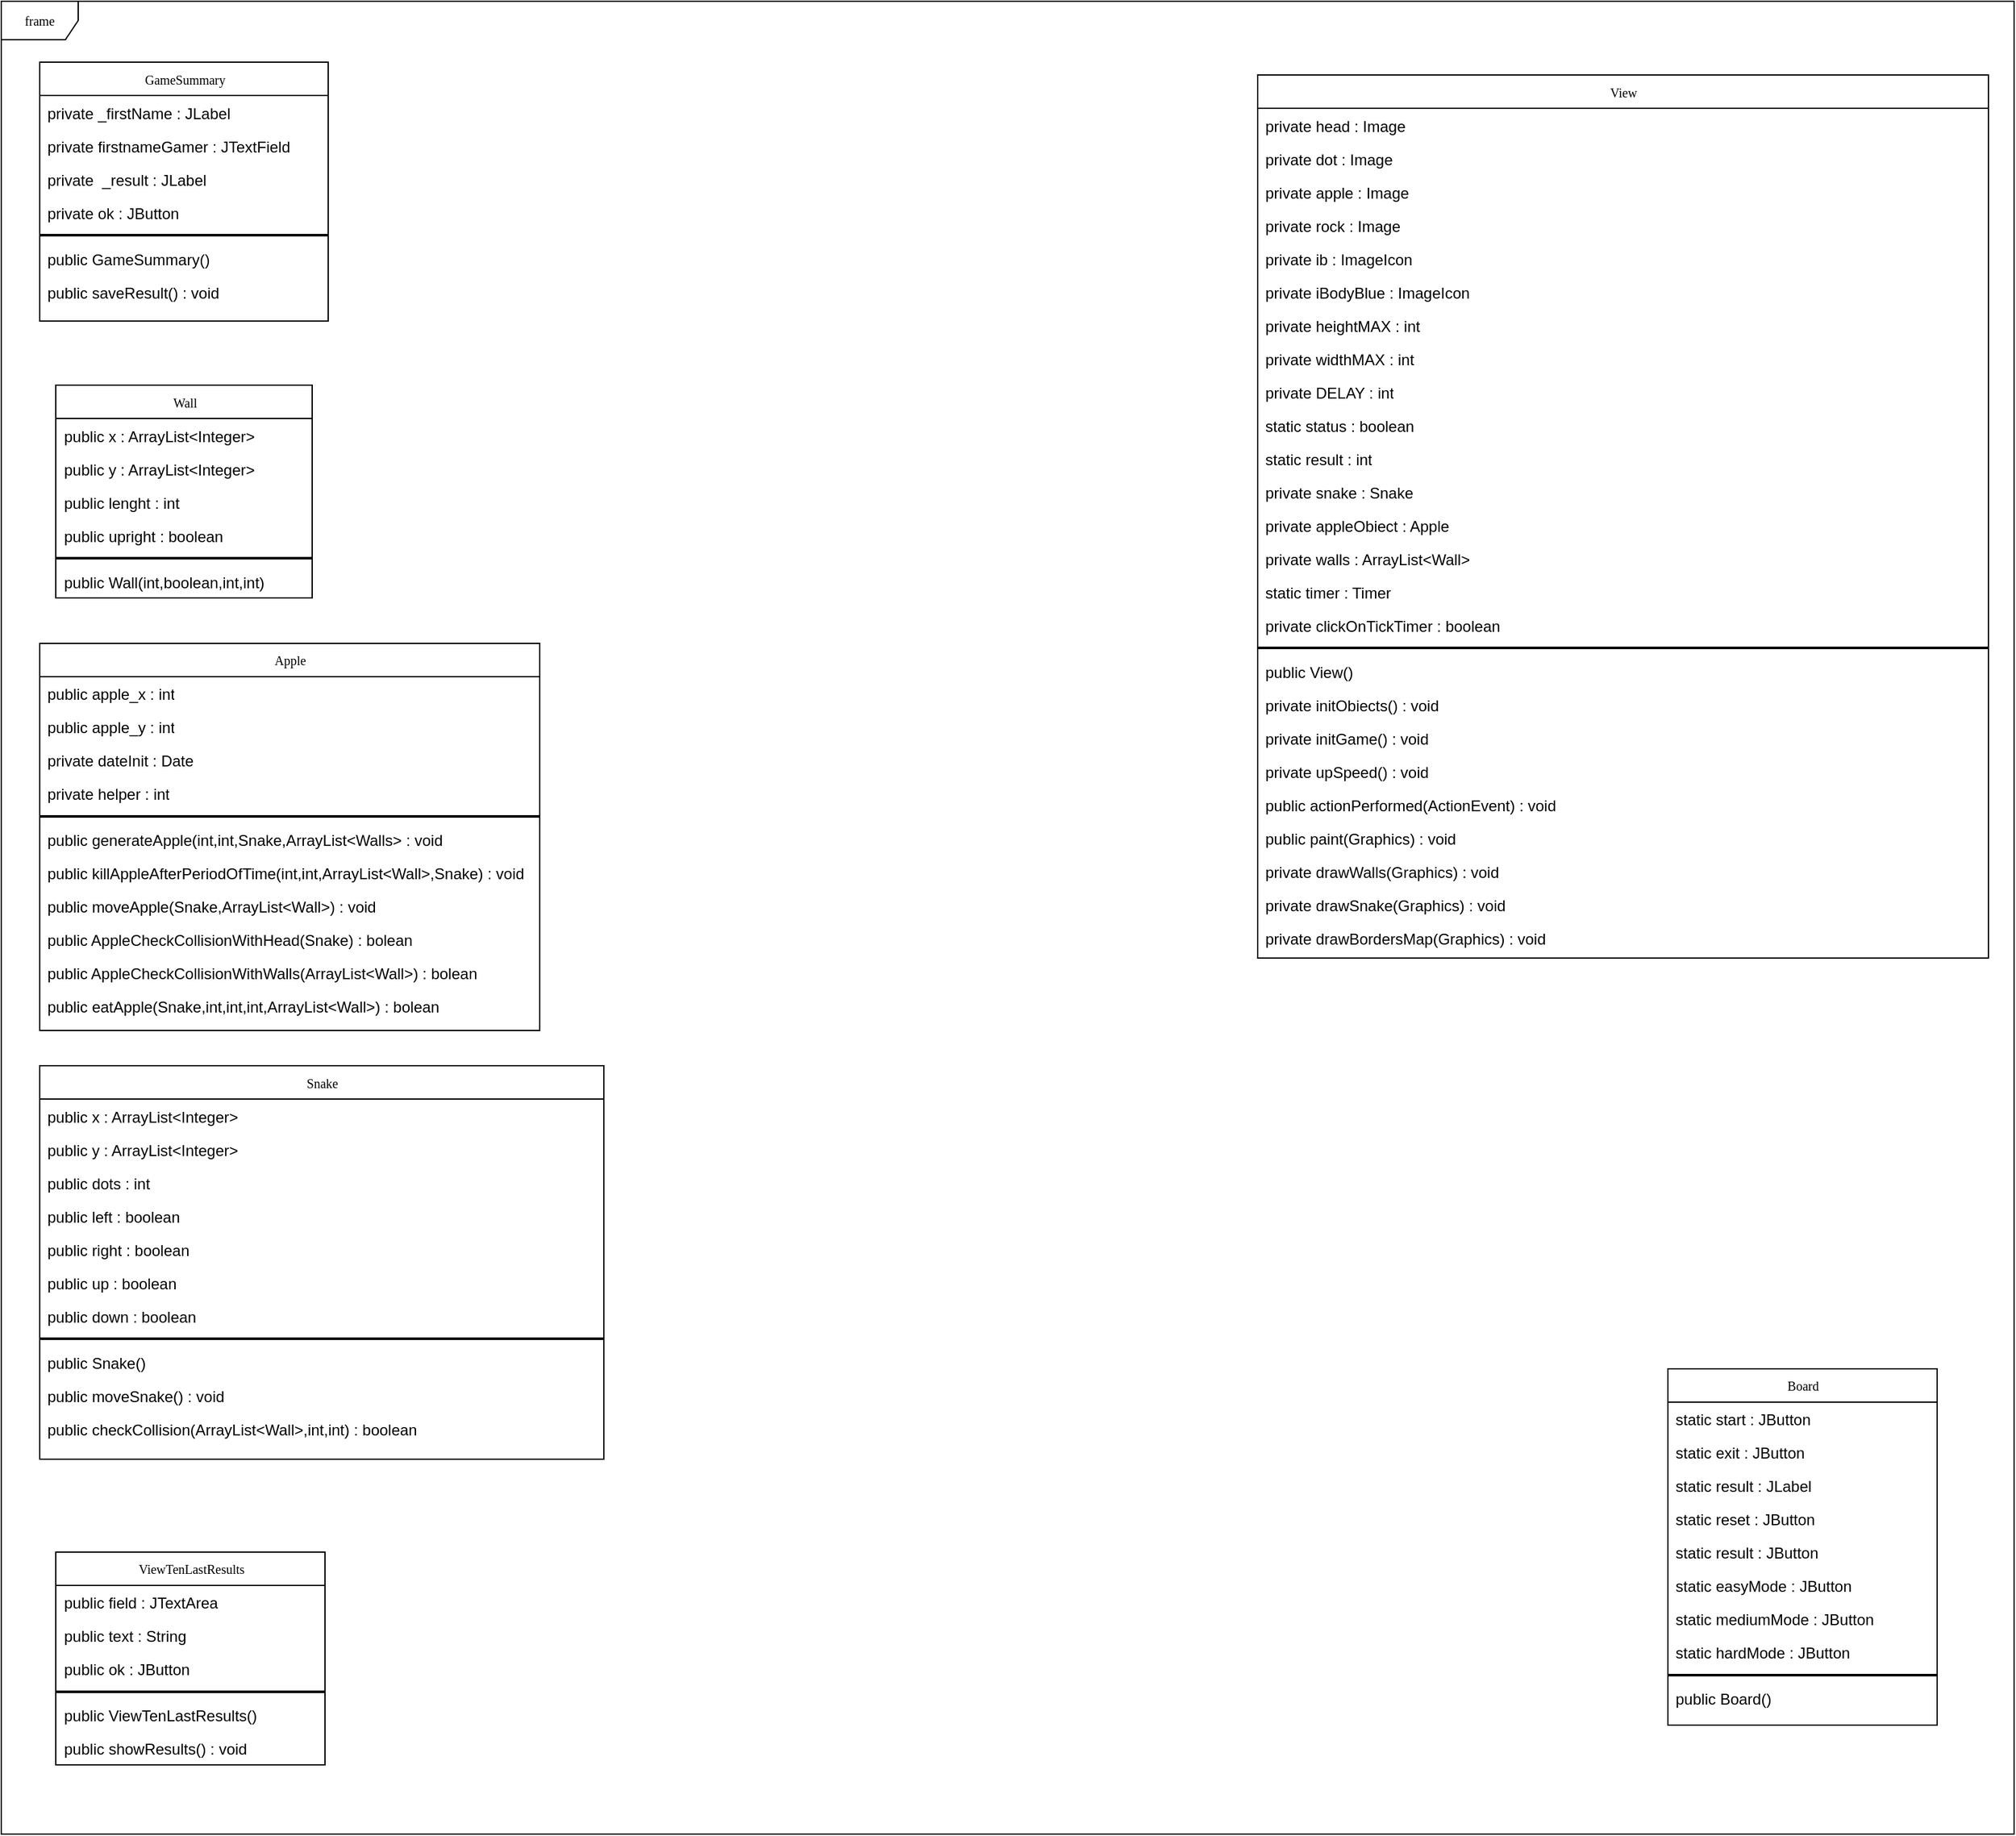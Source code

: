 <mxfile version="10.6.8" type="device"><diagram name="Page-1" id="c4acf3e9-155e-7222-9cf6-157b1a14988f"><mxGraphModel dx="1991" dy="2194" grid="1" gridSize="10" guides="1" tooltips="1" connect="1" arrows="1" fold="1" page="1" pageScale="1" pageWidth="850" pageHeight="1100" background="#ffffff" math="0" shadow="0"><root><mxCell id="0"/><mxCell id="1" parent="0"/><mxCell id="17acba5748e5396b-1" value="frame" style="shape=umlFrame;whiteSpace=wrap;html=1;rounded=0;shadow=0;comic=0;labelBackgroundColor=none;strokeColor=#000000;strokeWidth=1;fillColor=#ffffff;fontFamily=Verdana;fontSize=10;fontColor=#000000;align=center;" parent="1" vertex="1"><mxGeometry x="20" y="-350" width="1570" height="1430" as="geometry"/></mxCell><mxCell id="17acba5748e5396b-20" value="Wall" style="swimlane;html=1;fontStyle=0;childLayout=stackLayout;horizontal=1;startSize=26;fillColor=none;horizontalStack=0;resizeParent=1;resizeLast=0;collapsible=1;marginBottom=0;swimlaneFillColor=#ffffff;rounded=0;shadow=0;comic=0;labelBackgroundColor=none;strokeColor=#000000;strokeWidth=1;fontFamily=Verdana;fontSize=10;fontColor=#000000;align=center;" parent="1" vertex="1"><mxGeometry x="62.5" y="-50.5" width="200" height="166" as="geometry"/></mxCell><mxCell id="17acba5748e5396b-21" value="public x : ArrayList&amp;lt;Integer&amp;gt;" style="text;html=1;strokeColor=none;fillColor=none;align=left;verticalAlign=top;spacingLeft=4;spacingRight=4;whiteSpace=wrap;overflow=hidden;rotatable=0;points=[[0,0.5],[1,0.5]];portConstraint=eastwest;" parent="17acba5748e5396b-20" vertex="1"><mxGeometry y="26" width="200" height="26" as="geometry"/></mxCell><mxCell id="17acba5748e5396b-24" value="public y : ArrayList&amp;lt;Integer&amp;gt;" style="text;html=1;strokeColor=none;fillColor=none;align=left;verticalAlign=top;spacingLeft=4;spacingRight=4;whiteSpace=wrap;overflow=hidden;rotatable=0;points=[[0,0.5],[1,0.5]];portConstraint=eastwest;" parent="17acba5748e5396b-20" vertex="1"><mxGeometry y="52" width="200" height="26" as="geometry"/></mxCell><mxCell id="17acba5748e5396b-26" value="public lenght : int" style="text;html=1;strokeColor=none;fillColor=none;align=left;verticalAlign=top;spacingLeft=4;spacingRight=4;whiteSpace=wrap;overflow=hidden;rotatable=0;points=[[0,0.5],[1,0.5]];portConstraint=eastwest;" parent="17acba5748e5396b-20" vertex="1"><mxGeometry y="78" width="200" height="26" as="geometry"/></mxCell><mxCell id="h3f5ciRB-XoX4HQg3Um_-2" value="public upright : boolean" style="text;html=1;strokeColor=none;fillColor=none;align=left;verticalAlign=top;spacingLeft=4;spacingRight=4;whiteSpace=wrap;overflow=hidden;rotatable=0;points=[[0,0.5],[1,0.5]];portConstraint=eastwest;" vertex="1" parent="17acba5748e5396b-20"><mxGeometry y="104" width="200" height="26" as="geometry"/></mxCell><mxCell id="h3f5ciRB-XoX4HQg3Um_-7" value="" style="line;strokeWidth=2;html=1;" vertex="1" parent="17acba5748e5396b-20"><mxGeometry y="130" width="200" height="10" as="geometry"/></mxCell><mxCell id="h3f5ciRB-XoX4HQg3Um_-8" value="public Wall(int,boolean,int,int)" style="text;html=1;strokeColor=none;fillColor=none;align=left;verticalAlign=top;spacingLeft=4;spacingRight=4;whiteSpace=wrap;overflow=hidden;rotatable=0;points=[[0,0.5],[1,0.5]];portConstraint=eastwest;" vertex="1" parent="17acba5748e5396b-20"><mxGeometry y="140" width="200" height="26" as="geometry"/></mxCell><mxCell id="17acba5748e5396b-30" value="ViewTenLastResults" style="swimlane;html=1;fontStyle=0;childLayout=stackLayout;horizontal=1;startSize=26;fillColor=none;horizontalStack=0;resizeParent=1;resizeLast=0;collapsible=1;marginBottom=0;swimlaneFillColor=#ffffff;rounded=0;shadow=0;comic=0;labelBackgroundColor=none;strokeColor=#000000;strokeWidth=1;fontFamily=Verdana;fontSize=10;fontColor=#000000;align=center;" parent="1" vertex="1"><mxGeometry x="62.5" y="860" width="210" height="166" as="geometry"/></mxCell><mxCell id="17acba5748e5396b-31" value="public field : JTextArea" style="text;html=1;strokeColor=none;fillColor=none;align=left;verticalAlign=top;spacingLeft=4;spacingRight=4;whiteSpace=wrap;overflow=hidden;rotatable=0;points=[[0,0.5],[1,0.5]];portConstraint=eastwest;" parent="17acba5748e5396b-30" vertex="1"><mxGeometry y="26" width="210" height="26" as="geometry"/></mxCell><mxCell id="17acba5748e5396b-32" value="public text : String" style="text;html=1;strokeColor=none;fillColor=none;align=left;verticalAlign=top;spacingLeft=4;spacingRight=4;whiteSpace=wrap;overflow=hidden;rotatable=0;points=[[0,0.5],[1,0.5]];portConstraint=eastwest;" parent="17acba5748e5396b-30" vertex="1"><mxGeometry y="52" width="210" height="26" as="geometry"/></mxCell><mxCell id="17acba5748e5396b-33" value="public ok : JButton" style="text;html=1;strokeColor=none;fillColor=none;align=left;verticalAlign=top;spacingLeft=4;spacingRight=4;whiteSpace=wrap;overflow=hidden;rotatable=0;points=[[0,0.5],[1,0.5]];portConstraint=eastwest;" parent="17acba5748e5396b-30" vertex="1"><mxGeometry y="78" width="210" height="26" as="geometry"/></mxCell><mxCell id="h3f5ciRB-XoX4HQg3Um_-4" value="" style="line;strokeWidth=2;html=1;" vertex="1" parent="17acba5748e5396b-30"><mxGeometry y="104" width="210" height="10" as="geometry"/></mxCell><mxCell id="h3f5ciRB-XoX4HQg3Um_-5" value="public ViewTenLastResults()" style="text;html=1;strokeColor=none;fillColor=none;align=left;verticalAlign=top;spacingLeft=4;spacingRight=4;whiteSpace=wrap;overflow=hidden;rotatable=0;points=[[0,0.5],[1,0.5]];portConstraint=eastwest;" vertex="1" parent="17acba5748e5396b-30"><mxGeometry y="114" width="210" height="26" as="geometry"/></mxCell><mxCell id="h3f5ciRB-XoX4HQg3Um_-6" value="public showResults() : void" style="text;html=1;strokeColor=none;fillColor=none;align=left;verticalAlign=top;spacingLeft=4;spacingRight=4;whiteSpace=wrap;overflow=hidden;rotatable=0;points=[[0,0.5],[1,0.5]];portConstraint=eastwest;" vertex="1" parent="17acba5748e5396b-30"><mxGeometry y="140" width="210" height="26" as="geometry"/></mxCell><mxCell id="h3f5ciRB-XoX4HQg3Um_-9" value="GameSummary" style="swimlane;html=1;fontStyle=0;childLayout=stackLayout;horizontal=1;startSize=26;fillColor=none;horizontalStack=0;resizeParent=1;resizeLast=0;collapsible=1;marginBottom=0;swimlaneFillColor=#ffffff;rounded=0;shadow=0;comic=0;labelBackgroundColor=none;strokeColor=#000000;strokeWidth=1;fontFamily=Verdana;fontSize=10;fontColor=#000000;align=center;" vertex="1" parent="1"><mxGeometry x="50" y="-302.5" width="225" height="202" as="geometry"/></mxCell><mxCell id="h3f5ciRB-XoX4HQg3Um_-10" value="private _firstName : JLabel" style="text;html=1;strokeColor=none;fillColor=none;align=left;verticalAlign=top;spacingLeft=4;spacingRight=4;whiteSpace=wrap;overflow=hidden;rotatable=0;points=[[0,0.5],[1,0.5]];portConstraint=eastwest;" vertex="1" parent="h3f5ciRB-XoX4HQg3Um_-9"><mxGeometry y="26" width="225" height="26" as="geometry"/></mxCell><mxCell id="h3f5ciRB-XoX4HQg3Um_-11" value="private&amp;nbsp;firstnameGamer : JTextField" style="text;html=1;strokeColor=none;fillColor=none;align=left;verticalAlign=top;spacingLeft=4;spacingRight=4;whiteSpace=wrap;overflow=hidden;rotatable=0;points=[[0,0.5],[1,0.5]];portConstraint=eastwest;" vertex="1" parent="h3f5ciRB-XoX4HQg3Um_-9"><mxGeometry y="52" width="225" height="26" as="geometry"/></mxCell><mxCell id="h3f5ciRB-XoX4HQg3Um_-12" value="private&amp;nbsp; _result : JLabel" style="text;html=1;strokeColor=none;fillColor=none;align=left;verticalAlign=top;spacingLeft=4;spacingRight=4;whiteSpace=wrap;overflow=hidden;rotatable=0;points=[[0,0.5],[1,0.5]];portConstraint=eastwest;" vertex="1" parent="h3f5ciRB-XoX4HQg3Um_-9"><mxGeometry y="78" width="225" height="26" as="geometry"/></mxCell><mxCell id="h3f5ciRB-XoX4HQg3Um_-13" value="private&amp;nbsp;ok : JButton" style="text;html=1;strokeColor=none;fillColor=none;align=left;verticalAlign=top;spacingLeft=4;spacingRight=4;whiteSpace=wrap;overflow=hidden;rotatable=0;points=[[0,0.5],[1,0.5]];portConstraint=eastwest;" vertex="1" parent="h3f5ciRB-XoX4HQg3Um_-9"><mxGeometry y="104" width="225" height="26" as="geometry"/></mxCell><mxCell id="h3f5ciRB-XoX4HQg3Um_-14" value="" style="line;strokeWidth=2;html=1;" vertex="1" parent="h3f5ciRB-XoX4HQg3Um_-9"><mxGeometry y="130" width="225" height="10" as="geometry"/></mxCell><mxCell id="h3f5ciRB-XoX4HQg3Um_-15" value="public GameSummary()" style="text;html=1;strokeColor=none;fillColor=none;align=left;verticalAlign=top;spacingLeft=4;spacingRight=4;whiteSpace=wrap;overflow=hidden;rotatable=0;points=[[0,0.5],[1,0.5]];portConstraint=eastwest;" vertex="1" parent="h3f5ciRB-XoX4HQg3Um_-9"><mxGeometry y="140" width="225" height="26" as="geometry"/></mxCell><mxCell id="h3f5ciRB-XoX4HQg3Um_-16" value="public saveResult() : void" style="text;html=1;strokeColor=none;fillColor=none;align=left;verticalAlign=top;spacingLeft=4;spacingRight=4;whiteSpace=wrap;overflow=hidden;rotatable=0;points=[[0,0.5],[1,0.5]];portConstraint=eastwest;" vertex="1" parent="h3f5ciRB-XoX4HQg3Um_-9"><mxGeometry y="166" width="225" height="26" as="geometry"/></mxCell><mxCell id="h3f5ciRB-XoX4HQg3Um_-17" value="Apple" style="swimlane;html=1;fontStyle=0;childLayout=stackLayout;horizontal=1;startSize=26;fillColor=none;horizontalStack=0;resizeParent=1;resizeLast=0;collapsible=1;marginBottom=0;swimlaneFillColor=#ffffff;rounded=0;shadow=0;comic=0;labelBackgroundColor=none;strokeColor=#000000;strokeWidth=1;fontFamily=Verdana;fontSize=10;fontColor=#000000;align=center;" vertex="1" parent="1"><mxGeometry x="50" y="151" width="390" height="302" as="geometry"/></mxCell><mxCell id="h3f5ciRB-XoX4HQg3Um_-18" value="public apple_x : int" style="text;html=1;strokeColor=none;fillColor=none;align=left;verticalAlign=top;spacingLeft=4;spacingRight=4;whiteSpace=wrap;overflow=hidden;rotatable=0;points=[[0,0.5],[1,0.5]];portConstraint=eastwest;" vertex="1" parent="h3f5ciRB-XoX4HQg3Um_-17"><mxGeometry y="26" width="390" height="26" as="geometry"/></mxCell><mxCell id="h3f5ciRB-XoX4HQg3Um_-19" value="public apple_y : int" style="text;html=1;strokeColor=none;fillColor=none;align=left;verticalAlign=top;spacingLeft=4;spacingRight=4;whiteSpace=wrap;overflow=hidden;rotatable=0;points=[[0,0.5],[1,0.5]];portConstraint=eastwest;" vertex="1" parent="h3f5ciRB-XoX4HQg3Um_-17"><mxGeometry y="52" width="390" height="26" as="geometry"/></mxCell><mxCell id="h3f5ciRB-XoX4HQg3Um_-20" value="private dateInit : Date" style="text;html=1;strokeColor=none;fillColor=none;align=left;verticalAlign=top;spacingLeft=4;spacingRight=4;whiteSpace=wrap;overflow=hidden;rotatable=0;points=[[0,0.5],[1,0.5]];portConstraint=eastwest;" vertex="1" parent="h3f5ciRB-XoX4HQg3Um_-17"><mxGeometry y="78" width="390" height="26" as="geometry"/></mxCell><mxCell id="h3f5ciRB-XoX4HQg3Um_-21" value="private helper&amp;nbsp;: int" style="text;html=1;strokeColor=none;fillColor=none;align=left;verticalAlign=top;spacingLeft=4;spacingRight=4;whiteSpace=wrap;overflow=hidden;rotatable=0;points=[[0,0.5],[1,0.5]];portConstraint=eastwest;" vertex="1" parent="h3f5ciRB-XoX4HQg3Um_-17"><mxGeometry y="104" width="390" height="26" as="geometry"/></mxCell><mxCell id="h3f5ciRB-XoX4HQg3Um_-22" value="" style="line;strokeWidth=2;html=1;" vertex="1" parent="h3f5ciRB-XoX4HQg3Um_-17"><mxGeometry y="130" width="390" height="10" as="geometry"/></mxCell><mxCell id="h3f5ciRB-XoX4HQg3Um_-23" value="public generateApple(int,int,Snake,ArrayList&amp;lt;Walls&amp;gt; : void" style="text;html=1;strokeColor=none;fillColor=none;align=left;verticalAlign=top;spacingLeft=4;spacingRight=4;whiteSpace=wrap;overflow=hidden;rotatable=0;points=[[0,0.5],[1,0.5]];portConstraint=eastwest;" vertex="1" parent="h3f5ciRB-XoX4HQg3Um_-17"><mxGeometry y="140" width="390" height="26" as="geometry"/></mxCell><mxCell id="h3f5ciRB-XoX4HQg3Um_-24" value="public killAppleAfterPeriodOfTime(int,int,ArrayList&amp;lt;Wall&amp;gt;,Snake) : void" style="text;html=1;strokeColor=none;fillColor=none;align=left;verticalAlign=top;spacingLeft=4;spacingRight=4;whiteSpace=wrap;overflow=hidden;rotatable=0;points=[[0,0.5],[1,0.5]];portConstraint=eastwest;" vertex="1" parent="h3f5ciRB-XoX4HQg3Um_-17"><mxGeometry y="166" width="390" height="26" as="geometry"/></mxCell><mxCell id="h3f5ciRB-XoX4HQg3Um_-25" value="public moveApple(Snake,ArrayList&amp;lt;Wall&amp;gt;) : void" style="text;html=1;strokeColor=none;fillColor=none;align=left;verticalAlign=top;spacingLeft=4;spacingRight=4;whiteSpace=wrap;overflow=hidden;rotatable=0;points=[[0,0.5],[1,0.5]];portConstraint=eastwest;" vertex="1" parent="h3f5ciRB-XoX4HQg3Um_-17"><mxGeometry y="192" width="390" height="26" as="geometry"/></mxCell><mxCell id="h3f5ciRB-XoX4HQg3Um_-27" value="public AppleCheckCollisionWithHead(Snake) : bolean" style="text;html=1;strokeColor=none;fillColor=none;align=left;verticalAlign=top;spacingLeft=4;spacingRight=4;whiteSpace=wrap;overflow=hidden;rotatable=0;points=[[0,0.5],[1,0.5]];portConstraint=eastwest;" vertex="1" parent="h3f5ciRB-XoX4HQg3Um_-17"><mxGeometry y="218" width="390" height="26" as="geometry"/></mxCell><mxCell id="h3f5ciRB-XoX4HQg3Um_-26" value="public AppleCheckCollisionWithWalls(ArrayList&amp;lt;Wall&amp;gt;) : bolean" style="text;html=1;strokeColor=none;fillColor=none;align=left;verticalAlign=top;spacingLeft=4;spacingRight=4;whiteSpace=wrap;overflow=hidden;rotatable=0;points=[[0,0.5],[1,0.5]];portConstraint=eastwest;" vertex="1" parent="h3f5ciRB-XoX4HQg3Um_-17"><mxGeometry y="244" width="390" height="26" as="geometry"/></mxCell><mxCell id="h3f5ciRB-XoX4HQg3Um_-28" value="public eatApple(Snake,int,int,int,ArrayList&amp;lt;Wall&amp;gt;) : bolean" style="text;html=1;strokeColor=none;fillColor=none;align=left;verticalAlign=top;spacingLeft=4;spacingRight=4;whiteSpace=wrap;overflow=hidden;rotatable=0;points=[[0,0.5],[1,0.5]];portConstraint=eastwest;" vertex="1" parent="h3f5ciRB-XoX4HQg3Um_-17"><mxGeometry y="270" width="390" height="26" as="geometry"/></mxCell><mxCell id="h3f5ciRB-XoX4HQg3Um_-29" value="View" style="swimlane;html=1;fontStyle=0;childLayout=stackLayout;horizontal=1;startSize=26;fillColor=none;horizontalStack=0;resizeParent=1;resizeLast=0;collapsible=1;marginBottom=0;swimlaneFillColor=#ffffff;rounded=0;shadow=0;comic=0;labelBackgroundColor=none;strokeColor=#000000;strokeWidth=1;fontFamily=Verdana;fontSize=10;fontColor=#000000;align=center;" vertex="1" parent="1"><mxGeometry x="1000" y="-292.5" width="570" height="689" as="geometry"/></mxCell><mxCell id="h3f5ciRB-XoX4HQg3Um_-30" value="private head : Image" style="text;html=1;strokeColor=none;fillColor=none;align=left;verticalAlign=top;spacingLeft=4;spacingRight=4;whiteSpace=wrap;overflow=hidden;rotatable=0;points=[[0,0.5],[1,0.5]];portConstraint=eastwest;" vertex="1" parent="h3f5ciRB-XoX4HQg3Um_-29"><mxGeometry y="26" width="570" height="26" as="geometry"/></mxCell><mxCell id="h3f5ciRB-XoX4HQg3Um_-31" value="private dot : Image" style="text;html=1;strokeColor=none;fillColor=none;align=left;verticalAlign=top;spacingLeft=4;spacingRight=4;whiteSpace=wrap;overflow=hidden;rotatable=0;points=[[0,0.5],[1,0.5]];portConstraint=eastwest;" vertex="1" parent="h3f5ciRB-XoX4HQg3Um_-29"><mxGeometry y="52" width="570" height="26" as="geometry"/></mxCell><mxCell id="h3f5ciRB-XoX4HQg3Um_-32" value="private apple : Image" style="text;html=1;strokeColor=none;fillColor=none;align=left;verticalAlign=top;spacingLeft=4;spacingRight=4;whiteSpace=wrap;overflow=hidden;rotatable=0;points=[[0,0.5],[1,0.5]];portConstraint=eastwest;" vertex="1" parent="h3f5ciRB-XoX4HQg3Um_-29"><mxGeometry y="78" width="570" height="26" as="geometry"/></mxCell><mxCell id="h3f5ciRB-XoX4HQg3Um_-33" value="private rock : Image" style="text;html=1;strokeColor=none;fillColor=none;align=left;verticalAlign=top;spacingLeft=4;spacingRight=4;whiteSpace=wrap;overflow=hidden;rotatable=0;points=[[0,0.5],[1,0.5]];portConstraint=eastwest;" vertex="1" parent="h3f5ciRB-XoX4HQg3Um_-29"><mxGeometry y="104" width="570" height="26" as="geometry"/></mxCell><mxCell id="h3f5ciRB-XoX4HQg3Um_-42" value="private ib : ImageIcon" style="text;html=1;strokeColor=none;fillColor=none;align=left;verticalAlign=top;spacingLeft=4;spacingRight=4;whiteSpace=wrap;overflow=hidden;rotatable=0;points=[[0,0.5],[1,0.5]];portConstraint=eastwest;" vertex="1" parent="h3f5ciRB-XoX4HQg3Um_-29"><mxGeometry y="130" width="570" height="26" as="geometry"/></mxCell><mxCell id="h3f5ciRB-XoX4HQg3Um_-43" value="private iBodyBlue : ImageIcon" style="text;html=1;strokeColor=none;fillColor=none;align=left;verticalAlign=top;spacingLeft=4;spacingRight=4;whiteSpace=wrap;overflow=hidden;rotatable=0;points=[[0,0.5],[1,0.5]];portConstraint=eastwest;" vertex="1" parent="h3f5ciRB-XoX4HQg3Um_-29"><mxGeometry y="156" width="570" height="26" as="geometry"/></mxCell><mxCell id="h3f5ciRB-XoX4HQg3Um_-44" value="private heightMAX : int&lt;br&gt;&lt;br&gt;" style="text;html=1;strokeColor=none;fillColor=none;align=left;verticalAlign=top;spacingLeft=4;spacingRight=4;whiteSpace=wrap;overflow=hidden;rotatable=0;points=[[0,0.5],[1,0.5]];portConstraint=eastwest;" vertex="1" parent="h3f5ciRB-XoX4HQg3Um_-29"><mxGeometry y="182" width="570" height="26" as="geometry"/></mxCell><mxCell id="h3f5ciRB-XoX4HQg3Um_-45" value="private widthMAX : int" style="text;html=1;strokeColor=none;fillColor=none;align=left;verticalAlign=top;spacingLeft=4;spacingRight=4;whiteSpace=wrap;overflow=hidden;rotatable=0;points=[[0,0.5],[1,0.5]];portConstraint=eastwest;" vertex="1" parent="h3f5ciRB-XoX4HQg3Um_-29"><mxGeometry y="208" width="570" height="26" as="geometry"/></mxCell><mxCell id="h3f5ciRB-XoX4HQg3Um_-46" value="private DELAY : int" style="text;html=1;strokeColor=none;fillColor=none;align=left;verticalAlign=top;spacingLeft=4;spacingRight=4;whiteSpace=wrap;overflow=hidden;rotatable=0;points=[[0,0.5],[1,0.5]];portConstraint=eastwest;" vertex="1" parent="h3f5ciRB-XoX4HQg3Um_-29"><mxGeometry y="234" width="570" height="26" as="geometry"/></mxCell><mxCell id="h3f5ciRB-XoX4HQg3Um_-47" value="static status : boolean" style="text;html=1;strokeColor=none;fillColor=none;align=left;verticalAlign=top;spacingLeft=4;spacingRight=4;whiteSpace=wrap;overflow=hidden;rotatable=0;points=[[0,0.5],[1,0.5]];portConstraint=eastwest;" vertex="1" parent="h3f5ciRB-XoX4HQg3Um_-29"><mxGeometry y="260" width="570" height="26" as="geometry"/></mxCell><mxCell id="h3f5ciRB-XoX4HQg3Um_-48" value="static result : int" style="text;html=1;strokeColor=none;fillColor=none;align=left;verticalAlign=top;spacingLeft=4;spacingRight=4;whiteSpace=wrap;overflow=hidden;rotatable=0;points=[[0,0.5],[1,0.5]];portConstraint=eastwest;" vertex="1" parent="h3f5ciRB-XoX4HQg3Um_-29"><mxGeometry y="286" width="570" height="26" as="geometry"/></mxCell><mxCell id="h3f5ciRB-XoX4HQg3Um_-49" value="private snake : Snake" style="text;html=1;strokeColor=none;fillColor=none;align=left;verticalAlign=top;spacingLeft=4;spacingRight=4;whiteSpace=wrap;overflow=hidden;rotatable=0;points=[[0,0.5],[1,0.5]];portConstraint=eastwest;" vertex="1" parent="h3f5ciRB-XoX4HQg3Um_-29"><mxGeometry y="312" width="570" height="26" as="geometry"/></mxCell><mxCell id="h3f5ciRB-XoX4HQg3Um_-50" value="private appleObiect : Apple" style="text;html=1;strokeColor=none;fillColor=none;align=left;verticalAlign=top;spacingLeft=4;spacingRight=4;whiteSpace=wrap;overflow=hidden;rotatable=0;points=[[0,0.5],[1,0.5]];portConstraint=eastwest;" vertex="1" parent="h3f5ciRB-XoX4HQg3Um_-29"><mxGeometry y="338" width="570" height="26" as="geometry"/></mxCell><mxCell id="h3f5ciRB-XoX4HQg3Um_-51" value="private walls : ArrayList&amp;lt;Wall&amp;gt;" style="text;html=1;strokeColor=none;fillColor=none;align=left;verticalAlign=top;spacingLeft=4;spacingRight=4;whiteSpace=wrap;overflow=hidden;rotatable=0;points=[[0,0.5],[1,0.5]];portConstraint=eastwest;" vertex="1" parent="h3f5ciRB-XoX4HQg3Um_-29"><mxGeometry y="364" width="570" height="26" as="geometry"/></mxCell><mxCell id="h3f5ciRB-XoX4HQg3Um_-52" value="static timer : Timer" style="text;html=1;strokeColor=none;fillColor=none;align=left;verticalAlign=top;spacingLeft=4;spacingRight=4;whiteSpace=wrap;overflow=hidden;rotatable=0;points=[[0,0.5],[1,0.5]];portConstraint=eastwest;" vertex="1" parent="h3f5ciRB-XoX4HQg3Um_-29"><mxGeometry y="390" width="570" height="26" as="geometry"/></mxCell><mxCell id="h3f5ciRB-XoX4HQg3Um_-53" value="private clickOnTickTimer : boolean" style="text;html=1;strokeColor=none;fillColor=none;align=left;verticalAlign=top;spacingLeft=4;spacingRight=4;whiteSpace=wrap;overflow=hidden;rotatable=0;points=[[0,0.5],[1,0.5]];portConstraint=eastwest;" vertex="1" parent="h3f5ciRB-XoX4HQg3Um_-29"><mxGeometry y="416" width="570" height="26" as="geometry"/></mxCell><mxCell id="h3f5ciRB-XoX4HQg3Um_-54" value="" style="line;strokeWidth=2;html=1;" vertex="1" parent="h3f5ciRB-XoX4HQg3Um_-29"><mxGeometry y="442" width="570" height="10" as="geometry"/></mxCell><mxCell id="h3f5ciRB-XoX4HQg3Um_-73" value="public View()" style="text;html=1;strokeColor=none;fillColor=none;align=left;verticalAlign=top;spacingLeft=4;spacingRight=4;whiteSpace=wrap;overflow=hidden;rotatable=0;points=[[0,0.5],[1,0.5]];portConstraint=eastwest;" vertex="1" parent="h3f5ciRB-XoX4HQg3Um_-29"><mxGeometry y="452" width="570" height="26" as="geometry"/></mxCell><mxCell id="h3f5ciRB-XoX4HQg3Um_-74" value="private initObiects() : void" style="text;html=1;strokeColor=none;fillColor=none;align=left;verticalAlign=top;spacingLeft=4;spacingRight=4;whiteSpace=wrap;overflow=hidden;rotatable=0;points=[[0,0.5],[1,0.5]];portConstraint=eastwest;" vertex="1" parent="h3f5ciRB-XoX4HQg3Um_-29"><mxGeometry y="478" width="570" height="26" as="geometry"/></mxCell><mxCell id="h3f5ciRB-XoX4HQg3Um_-75" value="private initGame() : void" style="text;html=1;strokeColor=none;fillColor=none;align=left;verticalAlign=top;spacingLeft=4;spacingRight=4;whiteSpace=wrap;overflow=hidden;rotatable=0;points=[[0,0.5],[1,0.5]];portConstraint=eastwest;" vertex="1" parent="h3f5ciRB-XoX4HQg3Um_-29"><mxGeometry y="504" width="570" height="26" as="geometry"/></mxCell><mxCell id="h3f5ciRB-XoX4HQg3Um_-76" value="private upSpeed() : void" style="text;html=1;strokeColor=none;fillColor=none;align=left;verticalAlign=top;spacingLeft=4;spacingRight=4;whiteSpace=wrap;overflow=hidden;rotatable=0;points=[[0,0.5],[1,0.5]];portConstraint=eastwest;" vertex="1" parent="h3f5ciRB-XoX4HQg3Um_-29"><mxGeometry y="530" width="570" height="26" as="geometry"/></mxCell><mxCell id="h3f5ciRB-XoX4HQg3Um_-77" value="public actionPerformed(ActionEvent) : void" style="text;html=1;strokeColor=none;fillColor=none;align=left;verticalAlign=top;spacingLeft=4;spacingRight=4;whiteSpace=wrap;overflow=hidden;rotatable=0;points=[[0,0.5],[1,0.5]];portConstraint=eastwest;" vertex="1" parent="h3f5ciRB-XoX4HQg3Um_-29"><mxGeometry y="556" width="570" height="26" as="geometry"/></mxCell><mxCell id="h3f5ciRB-XoX4HQg3Um_-78" value="public paint(Graphics) : void" style="text;html=1;strokeColor=none;fillColor=none;align=left;verticalAlign=top;spacingLeft=4;spacingRight=4;whiteSpace=wrap;overflow=hidden;rotatable=0;points=[[0,0.5],[1,0.5]];portConstraint=eastwest;" vertex="1" parent="h3f5ciRB-XoX4HQg3Um_-29"><mxGeometry y="582" width="570" height="26" as="geometry"/></mxCell><mxCell id="h3f5ciRB-XoX4HQg3Um_-79" value="private drawWalls(Graphics) : void" style="text;html=1;strokeColor=none;fillColor=none;align=left;verticalAlign=top;spacingLeft=4;spacingRight=4;whiteSpace=wrap;overflow=hidden;rotatable=0;points=[[0,0.5],[1,0.5]];portConstraint=eastwest;" vertex="1" parent="h3f5ciRB-XoX4HQg3Um_-29"><mxGeometry y="608" width="570" height="26" as="geometry"/></mxCell><mxCell id="h3f5ciRB-XoX4HQg3Um_-80" value="private drawSnake(Graphics) : void" style="text;html=1;strokeColor=none;fillColor=none;align=left;verticalAlign=top;spacingLeft=4;spacingRight=4;whiteSpace=wrap;overflow=hidden;rotatable=0;points=[[0,0.5],[1,0.5]];portConstraint=eastwest;" vertex="1" parent="h3f5ciRB-XoX4HQg3Um_-29"><mxGeometry y="634" width="570" height="26" as="geometry"/></mxCell><mxCell id="h3f5ciRB-XoX4HQg3Um_-81" value="private drawBordersMap(Graphics) : void" style="text;html=1;strokeColor=none;fillColor=none;align=left;verticalAlign=top;spacingLeft=4;spacingRight=4;whiteSpace=wrap;overflow=hidden;rotatable=0;points=[[0,0.5],[1,0.5]];portConstraint=eastwest;" vertex="1" parent="h3f5ciRB-XoX4HQg3Um_-29"><mxGeometry y="660" width="570" height="26" as="geometry"/></mxCell><mxCell id="h3f5ciRB-XoX4HQg3Um_-82" value="Snake" style="swimlane;html=1;fontStyle=0;childLayout=stackLayout;horizontal=1;startSize=26;fillColor=none;horizontalStack=0;resizeParent=1;resizeLast=0;collapsible=1;marginBottom=0;swimlaneFillColor=#ffffff;rounded=0;shadow=0;comic=0;labelBackgroundColor=none;strokeColor=#000000;strokeWidth=1;fontFamily=Verdana;fontSize=10;fontColor=#000000;align=center;" vertex="1" parent="1"><mxGeometry x="50" y="480.5" width="440" height="307" as="geometry"/></mxCell><mxCell id="h3f5ciRB-XoX4HQg3Um_-83" value="public x : ArrayList&amp;lt;Integer&amp;gt;" style="text;html=1;strokeColor=none;fillColor=none;align=left;verticalAlign=top;spacingLeft=4;spacingRight=4;whiteSpace=wrap;overflow=hidden;rotatable=0;points=[[0,0.5],[1,0.5]];portConstraint=eastwest;" vertex="1" parent="h3f5ciRB-XoX4HQg3Um_-82"><mxGeometry y="26" width="440" height="26" as="geometry"/></mxCell><mxCell id="h3f5ciRB-XoX4HQg3Um_-84" value="public y : ArrayList&amp;lt;Integer&amp;gt;" style="text;html=1;strokeColor=none;fillColor=none;align=left;verticalAlign=top;spacingLeft=4;spacingRight=4;whiteSpace=wrap;overflow=hidden;rotatable=0;points=[[0,0.5],[1,0.5]];portConstraint=eastwest;" vertex="1" parent="h3f5ciRB-XoX4HQg3Um_-82"><mxGeometry y="52" width="440" height="26" as="geometry"/></mxCell><mxCell id="h3f5ciRB-XoX4HQg3Um_-85" value="public dots : int" style="text;html=1;strokeColor=none;fillColor=none;align=left;verticalAlign=top;spacingLeft=4;spacingRight=4;whiteSpace=wrap;overflow=hidden;rotatable=0;points=[[0,0.5],[1,0.5]];portConstraint=eastwest;" vertex="1" parent="h3f5ciRB-XoX4HQg3Um_-82"><mxGeometry y="78" width="440" height="26" as="geometry"/></mxCell><mxCell id="h3f5ciRB-XoX4HQg3Um_-89" value="public left : boolean" style="text;html=1;strokeColor=none;fillColor=none;align=left;verticalAlign=top;spacingLeft=4;spacingRight=4;whiteSpace=wrap;overflow=hidden;rotatable=0;points=[[0,0.5],[1,0.5]];portConstraint=eastwest;" vertex="1" parent="h3f5ciRB-XoX4HQg3Um_-82"><mxGeometry y="104" width="440" height="26" as="geometry"/></mxCell><mxCell id="h3f5ciRB-XoX4HQg3Um_-90" value="public right : boolean" style="text;html=1;strokeColor=none;fillColor=none;align=left;verticalAlign=top;spacingLeft=4;spacingRight=4;whiteSpace=wrap;overflow=hidden;rotatable=0;points=[[0,0.5],[1,0.5]];portConstraint=eastwest;" vertex="1" parent="h3f5ciRB-XoX4HQg3Um_-82"><mxGeometry y="130" width="440" height="26" as="geometry"/></mxCell><mxCell id="h3f5ciRB-XoX4HQg3Um_-91" value="public up : boolean" style="text;html=1;strokeColor=none;fillColor=none;align=left;verticalAlign=top;spacingLeft=4;spacingRight=4;whiteSpace=wrap;overflow=hidden;rotatable=0;points=[[0,0.5],[1,0.5]];portConstraint=eastwest;" vertex="1" parent="h3f5ciRB-XoX4HQg3Um_-82"><mxGeometry y="156" width="440" height="26" as="geometry"/></mxCell><mxCell id="h3f5ciRB-XoX4HQg3Um_-92" value="public down : boolean" style="text;html=1;strokeColor=none;fillColor=none;align=left;verticalAlign=top;spacingLeft=4;spacingRight=4;whiteSpace=wrap;overflow=hidden;rotatable=0;points=[[0,0.5],[1,0.5]];portConstraint=eastwest;" vertex="1" parent="h3f5ciRB-XoX4HQg3Um_-82"><mxGeometry y="182" width="440" height="26" as="geometry"/></mxCell><mxCell id="h3f5ciRB-XoX4HQg3Um_-94" value="" style="line;strokeWidth=2;html=1;" vertex="1" parent="h3f5ciRB-XoX4HQg3Um_-82"><mxGeometry y="208" width="440" height="10" as="geometry"/></mxCell><mxCell id="h3f5ciRB-XoX4HQg3Um_-95" value="public Snake()" style="text;html=1;strokeColor=none;fillColor=none;align=left;verticalAlign=top;spacingLeft=4;spacingRight=4;whiteSpace=wrap;overflow=hidden;rotatable=0;points=[[0,0.5],[1,0.5]];portConstraint=eastwest;" vertex="1" parent="h3f5ciRB-XoX4HQg3Um_-82"><mxGeometry y="218" width="440" height="26" as="geometry"/></mxCell><mxCell id="h3f5ciRB-XoX4HQg3Um_-96" value="public moveSnake() : void" style="text;html=1;strokeColor=none;fillColor=none;align=left;verticalAlign=top;spacingLeft=4;spacingRight=4;whiteSpace=wrap;overflow=hidden;rotatable=0;points=[[0,0.5],[1,0.5]];portConstraint=eastwest;" vertex="1" parent="h3f5ciRB-XoX4HQg3Um_-82"><mxGeometry y="244" width="440" height="26" as="geometry"/></mxCell><mxCell id="h3f5ciRB-XoX4HQg3Um_-97" value="public checkCollision(ArrayList&amp;lt;Wall&amp;gt;,int,int) : boolean" style="text;html=1;strokeColor=none;fillColor=none;align=left;verticalAlign=top;spacingLeft=4;spacingRight=4;whiteSpace=wrap;overflow=hidden;rotatable=0;points=[[0,0.5],[1,0.5]];portConstraint=eastwest;" vertex="1" parent="h3f5ciRB-XoX4HQg3Um_-82"><mxGeometry y="270" width="440" height="26" as="geometry"/></mxCell><mxCell id="h3f5ciRB-XoX4HQg3Um_-98" value="Board" style="swimlane;html=1;fontStyle=0;childLayout=stackLayout;horizontal=1;startSize=26;fillColor=none;horizontalStack=0;resizeParent=1;resizeLast=0;collapsible=1;marginBottom=0;swimlaneFillColor=#ffffff;rounded=0;shadow=0;comic=0;labelBackgroundColor=none;strokeColor=#000000;strokeWidth=1;fontFamily=Verdana;fontSize=10;fontColor=#000000;align=center;" vertex="1" parent="1"><mxGeometry x="1320" y="717" width="210" height="278" as="geometry"/></mxCell><mxCell id="h3f5ciRB-XoX4HQg3Um_-99" value="static start : JButton" style="text;html=1;strokeColor=none;fillColor=none;align=left;verticalAlign=top;spacingLeft=4;spacingRight=4;whiteSpace=wrap;overflow=hidden;rotatable=0;points=[[0,0.5],[1,0.5]];portConstraint=eastwest;" vertex="1" parent="h3f5ciRB-XoX4HQg3Um_-98"><mxGeometry y="26" width="210" height="26" as="geometry"/></mxCell><mxCell id="h3f5ciRB-XoX4HQg3Um_-100" value="static exit : JButton" style="text;html=1;strokeColor=none;fillColor=none;align=left;verticalAlign=top;spacingLeft=4;spacingRight=4;whiteSpace=wrap;overflow=hidden;rotatable=0;points=[[0,0.5],[1,0.5]];portConstraint=eastwest;" vertex="1" parent="h3f5ciRB-XoX4HQg3Um_-98"><mxGeometry y="52" width="210" height="26" as="geometry"/></mxCell><mxCell id="h3f5ciRB-XoX4HQg3Um_-101" value="static result : JLabel" style="text;html=1;strokeColor=none;fillColor=none;align=left;verticalAlign=top;spacingLeft=4;spacingRight=4;whiteSpace=wrap;overflow=hidden;rotatable=0;points=[[0,0.5],[1,0.5]];portConstraint=eastwest;" vertex="1" parent="h3f5ciRB-XoX4HQg3Um_-98"><mxGeometry y="78" width="210" height="26" as="geometry"/></mxCell><mxCell id="h3f5ciRB-XoX4HQg3Um_-105" value="static reset : JButton" style="text;html=1;strokeColor=none;fillColor=none;align=left;verticalAlign=top;spacingLeft=4;spacingRight=4;whiteSpace=wrap;overflow=hidden;rotatable=0;points=[[0,0.5],[1,0.5]];portConstraint=eastwest;" vertex="1" parent="h3f5ciRB-XoX4HQg3Um_-98"><mxGeometry y="104" width="210" height="26" as="geometry"/></mxCell><mxCell id="h3f5ciRB-XoX4HQg3Um_-106" value="static result : JButton" style="text;html=1;strokeColor=none;fillColor=none;align=left;verticalAlign=top;spacingLeft=4;spacingRight=4;whiteSpace=wrap;overflow=hidden;rotatable=0;points=[[0,0.5],[1,0.5]];portConstraint=eastwest;" vertex="1" parent="h3f5ciRB-XoX4HQg3Um_-98"><mxGeometry y="130" width="210" height="26" as="geometry"/></mxCell><mxCell id="h3f5ciRB-XoX4HQg3Um_-107" value="static easyMode : JButton" style="text;html=1;strokeColor=none;fillColor=none;align=left;verticalAlign=top;spacingLeft=4;spacingRight=4;whiteSpace=wrap;overflow=hidden;rotatable=0;points=[[0,0.5],[1,0.5]];portConstraint=eastwest;" vertex="1" parent="h3f5ciRB-XoX4HQg3Um_-98"><mxGeometry y="156" width="210" height="26" as="geometry"/></mxCell><mxCell id="h3f5ciRB-XoX4HQg3Um_-108" value="static mediumMode : JButton" style="text;html=1;strokeColor=none;fillColor=none;align=left;verticalAlign=top;spacingLeft=4;spacingRight=4;whiteSpace=wrap;overflow=hidden;rotatable=0;points=[[0,0.5],[1,0.5]];portConstraint=eastwest;" vertex="1" parent="h3f5ciRB-XoX4HQg3Um_-98"><mxGeometry y="182" width="210" height="26" as="geometry"/></mxCell><mxCell id="h3f5ciRB-XoX4HQg3Um_-109" value="static hardMode : JButton" style="text;html=1;strokeColor=none;fillColor=none;align=left;verticalAlign=top;spacingLeft=4;spacingRight=4;whiteSpace=wrap;overflow=hidden;rotatable=0;points=[[0,0.5],[1,0.5]];portConstraint=eastwest;" vertex="1" parent="h3f5ciRB-XoX4HQg3Um_-98"><mxGeometry y="208" width="210" height="26" as="geometry"/></mxCell><mxCell id="h3f5ciRB-XoX4HQg3Um_-110" value="" style="line;strokeWidth=2;html=1;" vertex="1" parent="h3f5ciRB-XoX4HQg3Um_-98"><mxGeometry y="234" width="210" height="10" as="geometry"/></mxCell><mxCell id="h3f5ciRB-XoX4HQg3Um_-111" value="public Board()" style="text;html=1;strokeColor=none;fillColor=none;align=left;verticalAlign=top;spacingLeft=4;spacingRight=4;whiteSpace=wrap;overflow=hidden;rotatable=0;points=[[0,0.5],[1,0.5]];portConstraint=eastwest;" vertex="1" parent="h3f5ciRB-XoX4HQg3Um_-98"><mxGeometry y="244" width="210" height="26" as="geometry"/></mxCell></root></mxGraphModel></diagram></mxfile>